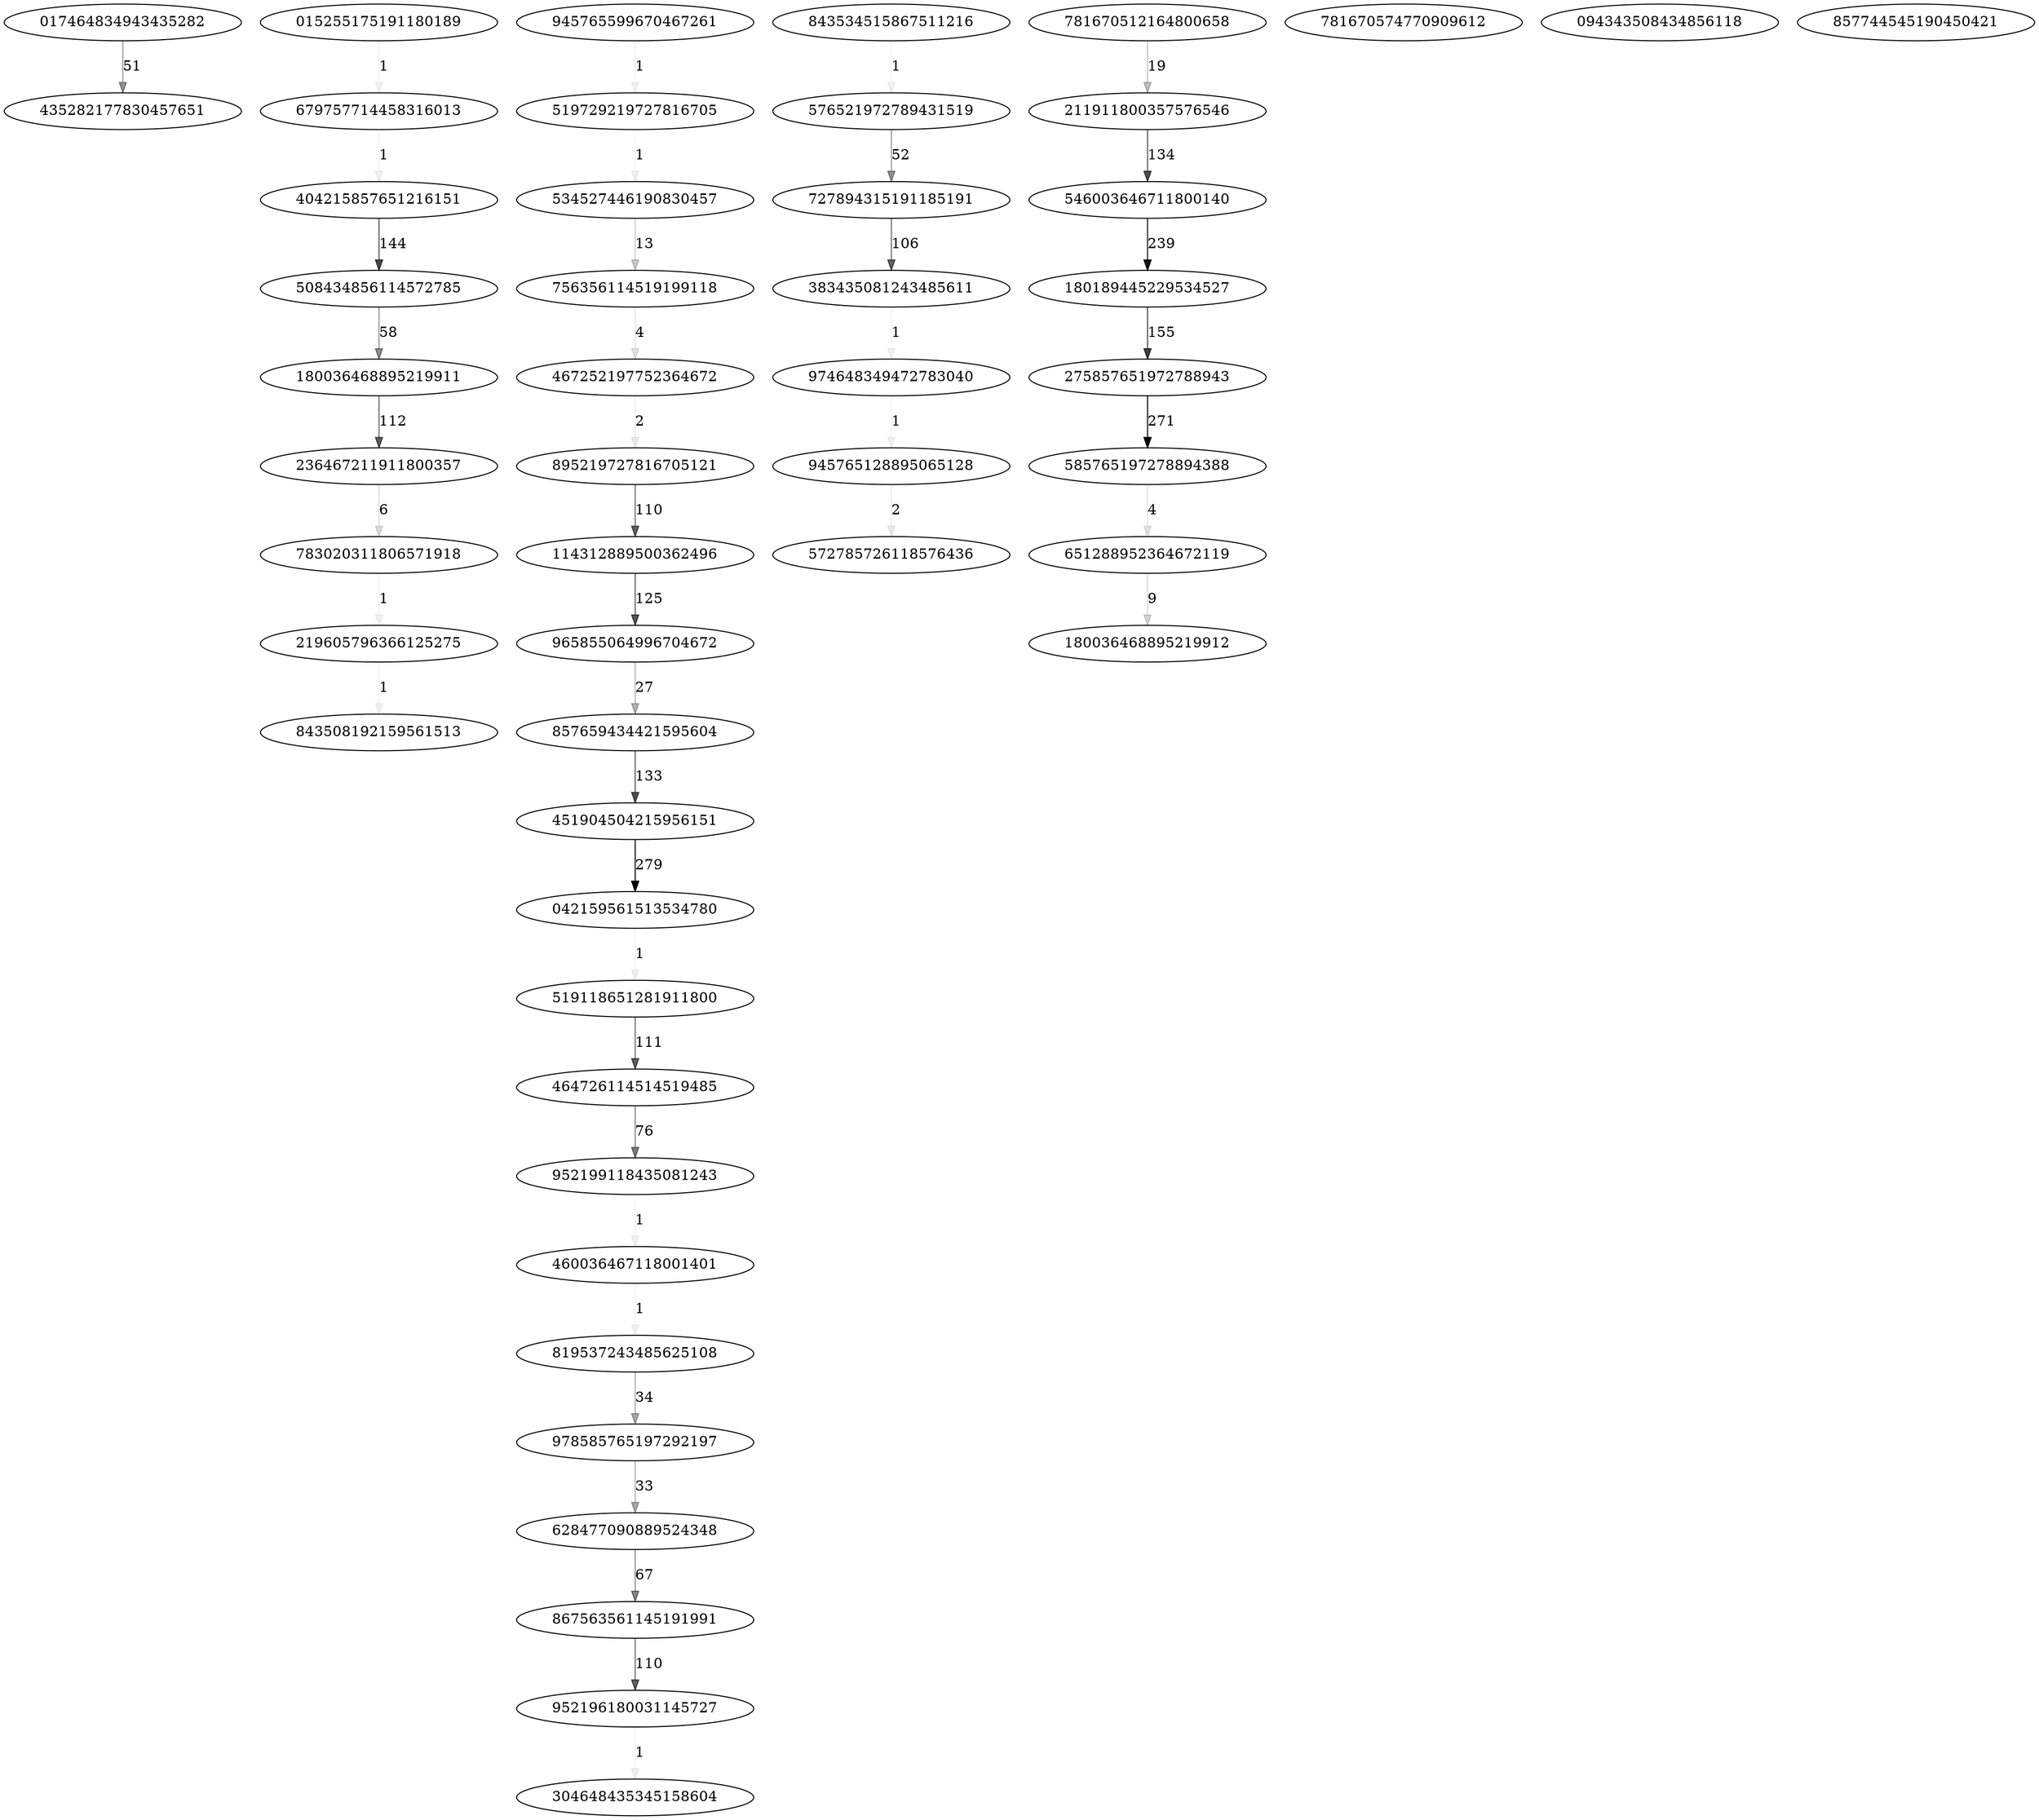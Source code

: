 digraph {
	017464834943435282
	435282177830457651
	015255175191180189
	679757714458316013
	508434856114572785
	180036468895219911
	236467211911800357
	404215857651216151
	783020311806571918
	219605796366125275
	843508192159561513
	756356114519199118
	467252197752364672
	534527446190830457
	519729219727816705
	895219727816705121
	114312889500362496
	965855064996704672
	042159561513534780
	519118651281911800
	451904504215956151
	857659434421595604
	464726114514519485
	952199118435081243
	945765599670467261
	819537243485625108
	978585765197292197
	867563561145191991
	952196180031145727
	628477090889524348
	304648435345158604
	460036467118001401
	727894315191185191
	383435081243485611
	576521972789431519
	974648349472783040
	843534515867511216
	945765128895065128
	572785726118576436
	781670512164800658
	211911800357576546
	180189445229534527
	275857651972788943
	585765197278894388
	546003646711800140
	651288952364672119
	180036468895219912
	781670574770909612
	094343508434856118
	857744545190450421
	017464834943435282 -> 435282177830457651 [label=51 color="#0000006d"]
	015255175191180189 -> 679757714458316013 [label=1 color="#000000f"]
	679757714458316013 -> 404215857651216151 [label=1 color="#000000f"]
	508434856114572785 -> 180036468895219911 [label=58 color="#00000074"]
	180036468895219911 -> 236467211911800357 [label=112 color="#000000a1"]
	236467211911800357 -> 783020311806571918 [label=6 color="#00000025"]
	404215857651216151 -> 508434856114572785 [label=144 color="#000000b7"]
	783020311806571918 -> 219605796366125275 [label=1 color="#000000f"]
	219605796366125275 -> 843508192159561513 [label=1 color="#000000f"]
	756356114519199118 -> 467252197752364672 [label=4 color="#0000001e"]
	467252197752364672 -> 895219727816705121 [label=2 color="#00000015"]
	534527446190830457 -> 756356114519199118 [label=13 color="#00000037"]
	519729219727816705 -> 534527446190830457 [label=1 color="#000000f"]
	895219727816705121 -> 114312889500362496 [label=110 color="#000000a0"]
	114312889500362496 -> 965855064996704672 [label=125 color="#000000aa"]
	965855064996704672 -> 857659434421595604 [label=27 color="#0000004f"]
	042159561513534780 -> 519118651281911800 [label=1 color="#000000f"]
	519118651281911800 -> 464726114514519485 [label=111 color="#000000a0"]
	451904504215956151 -> 042159561513534780 [label=279 color="#000000ff"]
	857659434421595604 -> 451904504215956151 [label=133 color="#000000b0"]
	464726114514519485 -> 952199118435081243 [label=76 color="#00000085"]
	952199118435081243 -> 460036467118001401 [label=1 color="#000000f"]
	945765599670467261 -> 519729219727816705 [label=1 color="#000000f"]
	819537243485625108 -> 978585765197292197 [label=34 color="#00000059"]
	978585765197292197 -> 628477090889524348 [label=33 color="#00000057"]
	867563561145191991 -> 952196180031145727 [label=110 color="#000000a0"]
	952196180031145727 -> 304648435345158604 [label=1 color="#000000f"]
	628477090889524348 -> 867563561145191991 [label=67 color="#0000007c"]
	460036467118001401 -> 819537243485625108 [label=1 color="#000000f"]
	727894315191185191 -> 383435081243485611 [label=106 color="#0000009d"]
	383435081243485611 -> 974648349472783040 [label=1 color="#000000f"]
	576521972789431519 -> 727894315191185191 [label=52 color="#0000006e"]
	974648349472783040 -> 945765128895065128 [label=1 color="#000000f"]
	843534515867511216 -> 576521972789431519 [label=1 color="#000000f"]
	945765128895065128 -> 572785726118576436 [label=2 color="#00000015"]
	781670512164800658 -> 211911800357576546 [label=19 color="#00000042"]
	211911800357576546 -> 546003646711800140 [label=134 color="#000000b0"]
	180189445229534527 -> 275857651972788943 [label=155 color="#000000be"]
	275857651972788943 -> 585765197278894388 [label=271 color="#000000fb"]
	585765197278894388 -> 651288952364672119 [label=4 color="#0000001e"]
	546003646711800140 -> 180189445229534527 [label=239 color="#000000ec"]
	651288952364672119 -> 180036468895219912 [label=9 color="#0000002d"]
}
